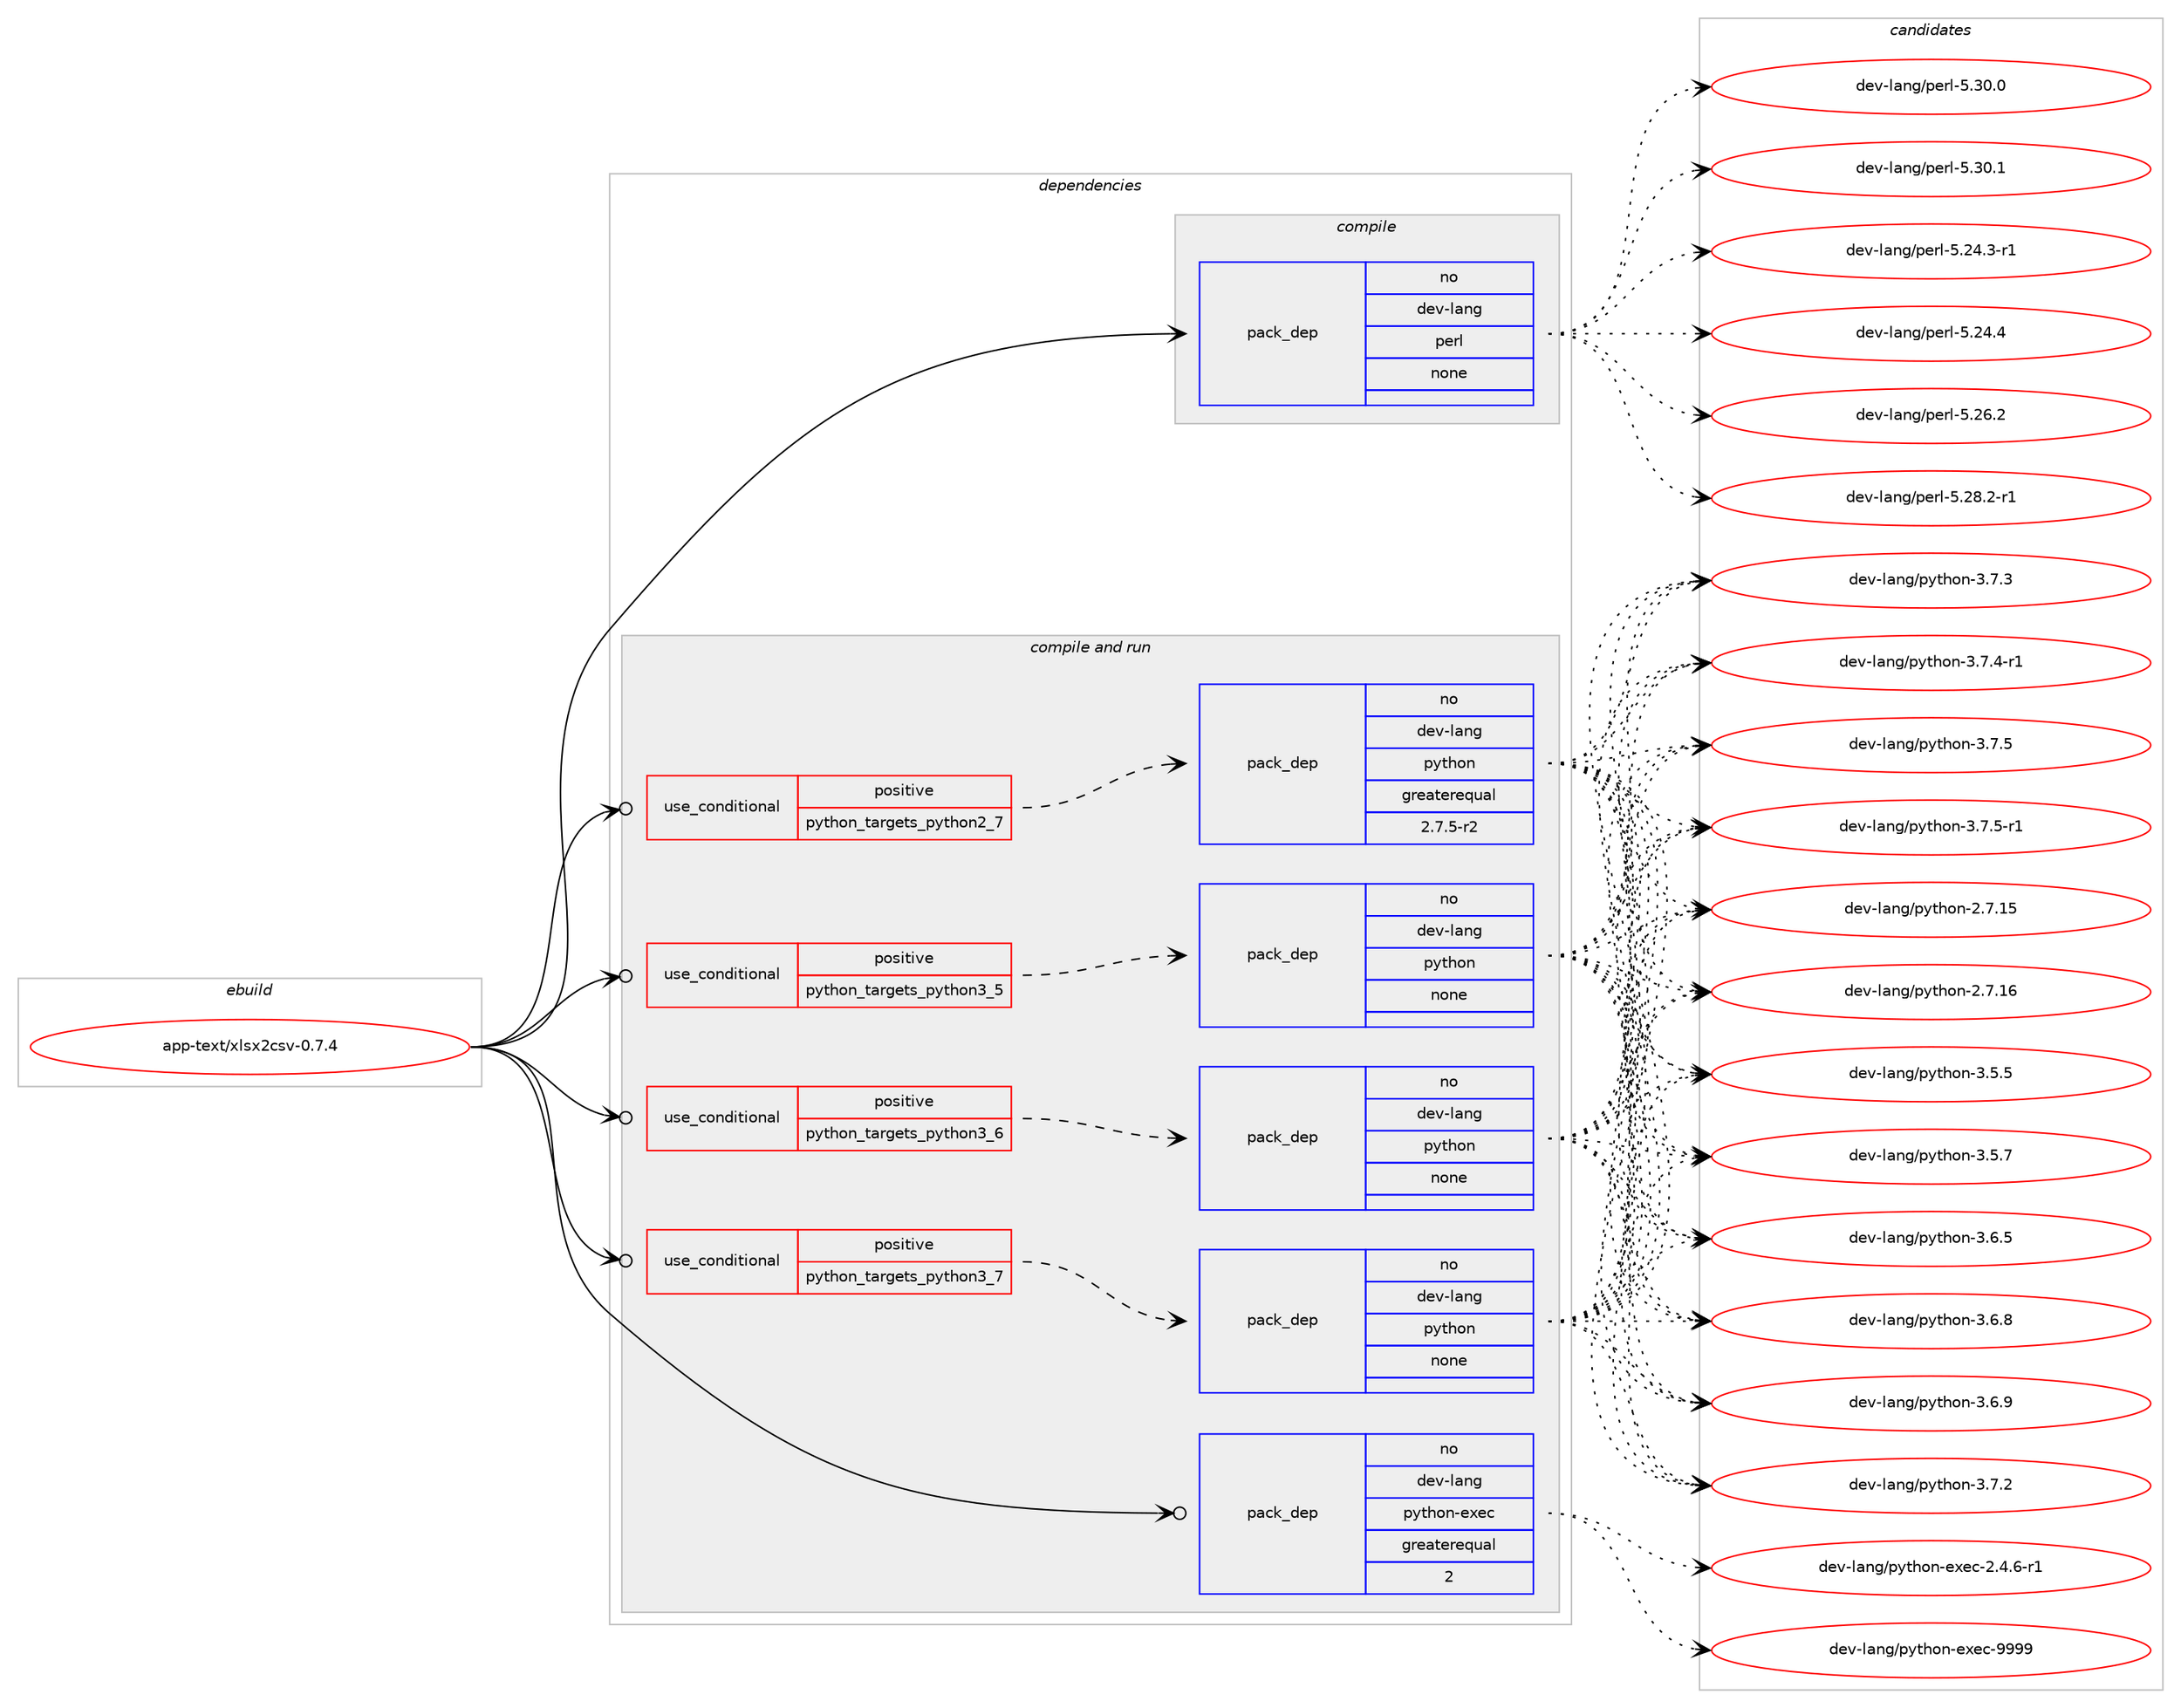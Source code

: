 digraph prolog {

# *************
# Graph options
# *************

newrank=true;
concentrate=true;
compound=true;
graph [rankdir=LR,fontname=Helvetica,fontsize=10,ranksep=1.5];#, ranksep=2.5, nodesep=0.2];
edge  [arrowhead=vee];
node  [fontname=Helvetica,fontsize=10];

# **********
# The ebuild
# **********

subgraph cluster_leftcol {
color=gray;
label=<<i>ebuild</i>>;
id [label="app-text/xlsx2csv-0.7.4", color=red, width=4, href="../app-text/xlsx2csv-0.7.4.svg"];
}

# ****************
# The dependencies
# ****************

subgraph cluster_midcol {
color=gray;
label=<<i>dependencies</i>>;
subgraph cluster_compile {
fillcolor="#eeeeee";
style=filled;
label=<<i>compile</i>>;
subgraph pack381757 {
dependency513204 [label=<<TABLE BORDER="0" CELLBORDER="1" CELLSPACING="0" CELLPADDING="4" WIDTH="220"><TR><TD ROWSPAN="6" CELLPADDING="30">pack_dep</TD></TR><TR><TD WIDTH="110">no</TD></TR><TR><TD>dev-lang</TD></TR><TR><TD>perl</TD></TR><TR><TD>none</TD></TR><TR><TD></TD></TR></TABLE>>, shape=none, color=blue];
}
id:e -> dependency513204:w [weight=20,style="solid",arrowhead="vee"];
}
subgraph cluster_compileandrun {
fillcolor="#eeeeee";
style=filled;
label=<<i>compile and run</i>>;
subgraph cond122153 {
dependency513205 [label=<<TABLE BORDER="0" CELLBORDER="1" CELLSPACING="0" CELLPADDING="4"><TR><TD ROWSPAN="3" CELLPADDING="10">use_conditional</TD></TR><TR><TD>positive</TD></TR><TR><TD>python_targets_python2_7</TD></TR></TABLE>>, shape=none, color=red];
subgraph pack381758 {
dependency513206 [label=<<TABLE BORDER="0" CELLBORDER="1" CELLSPACING="0" CELLPADDING="4" WIDTH="220"><TR><TD ROWSPAN="6" CELLPADDING="30">pack_dep</TD></TR><TR><TD WIDTH="110">no</TD></TR><TR><TD>dev-lang</TD></TR><TR><TD>python</TD></TR><TR><TD>greaterequal</TD></TR><TR><TD>2.7.5-r2</TD></TR></TABLE>>, shape=none, color=blue];
}
dependency513205:e -> dependency513206:w [weight=20,style="dashed",arrowhead="vee"];
}
id:e -> dependency513205:w [weight=20,style="solid",arrowhead="odotvee"];
subgraph cond122154 {
dependency513207 [label=<<TABLE BORDER="0" CELLBORDER="1" CELLSPACING="0" CELLPADDING="4"><TR><TD ROWSPAN="3" CELLPADDING="10">use_conditional</TD></TR><TR><TD>positive</TD></TR><TR><TD>python_targets_python3_5</TD></TR></TABLE>>, shape=none, color=red];
subgraph pack381759 {
dependency513208 [label=<<TABLE BORDER="0" CELLBORDER="1" CELLSPACING="0" CELLPADDING="4" WIDTH="220"><TR><TD ROWSPAN="6" CELLPADDING="30">pack_dep</TD></TR><TR><TD WIDTH="110">no</TD></TR><TR><TD>dev-lang</TD></TR><TR><TD>python</TD></TR><TR><TD>none</TD></TR><TR><TD></TD></TR></TABLE>>, shape=none, color=blue];
}
dependency513207:e -> dependency513208:w [weight=20,style="dashed",arrowhead="vee"];
}
id:e -> dependency513207:w [weight=20,style="solid",arrowhead="odotvee"];
subgraph cond122155 {
dependency513209 [label=<<TABLE BORDER="0" CELLBORDER="1" CELLSPACING="0" CELLPADDING="4"><TR><TD ROWSPAN="3" CELLPADDING="10">use_conditional</TD></TR><TR><TD>positive</TD></TR><TR><TD>python_targets_python3_6</TD></TR></TABLE>>, shape=none, color=red];
subgraph pack381760 {
dependency513210 [label=<<TABLE BORDER="0" CELLBORDER="1" CELLSPACING="0" CELLPADDING="4" WIDTH="220"><TR><TD ROWSPAN="6" CELLPADDING="30">pack_dep</TD></TR><TR><TD WIDTH="110">no</TD></TR><TR><TD>dev-lang</TD></TR><TR><TD>python</TD></TR><TR><TD>none</TD></TR><TR><TD></TD></TR></TABLE>>, shape=none, color=blue];
}
dependency513209:e -> dependency513210:w [weight=20,style="dashed",arrowhead="vee"];
}
id:e -> dependency513209:w [weight=20,style="solid",arrowhead="odotvee"];
subgraph cond122156 {
dependency513211 [label=<<TABLE BORDER="0" CELLBORDER="1" CELLSPACING="0" CELLPADDING="4"><TR><TD ROWSPAN="3" CELLPADDING="10">use_conditional</TD></TR><TR><TD>positive</TD></TR><TR><TD>python_targets_python3_7</TD></TR></TABLE>>, shape=none, color=red];
subgraph pack381761 {
dependency513212 [label=<<TABLE BORDER="0" CELLBORDER="1" CELLSPACING="0" CELLPADDING="4" WIDTH="220"><TR><TD ROWSPAN="6" CELLPADDING="30">pack_dep</TD></TR><TR><TD WIDTH="110">no</TD></TR><TR><TD>dev-lang</TD></TR><TR><TD>python</TD></TR><TR><TD>none</TD></TR><TR><TD></TD></TR></TABLE>>, shape=none, color=blue];
}
dependency513211:e -> dependency513212:w [weight=20,style="dashed",arrowhead="vee"];
}
id:e -> dependency513211:w [weight=20,style="solid",arrowhead="odotvee"];
subgraph pack381762 {
dependency513213 [label=<<TABLE BORDER="0" CELLBORDER="1" CELLSPACING="0" CELLPADDING="4" WIDTH="220"><TR><TD ROWSPAN="6" CELLPADDING="30">pack_dep</TD></TR><TR><TD WIDTH="110">no</TD></TR><TR><TD>dev-lang</TD></TR><TR><TD>python-exec</TD></TR><TR><TD>greaterequal</TD></TR><TR><TD>2</TD></TR></TABLE>>, shape=none, color=blue];
}
id:e -> dependency513213:w [weight=20,style="solid",arrowhead="odotvee"];
}
subgraph cluster_run {
fillcolor="#eeeeee";
style=filled;
label=<<i>run</i>>;
}
}

# **************
# The candidates
# **************

subgraph cluster_choices {
rank=same;
color=gray;
label=<<i>candidates</i>>;

subgraph choice381757 {
color=black;
nodesep=1;
choice100101118451089711010347112101114108455346505246514511449 [label="dev-lang/perl-5.24.3-r1", color=red, width=4,href="../dev-lang/perl-5.24.3-r1.svg"];
choice10010111845108971101034711210111410845534650524652 [label="dev-lang/perl-5.24.4", color=red, width=4,href="../dev-lang/perl-5.24.4.svg"];
choice10010111845108971101034711210111410845534650544650 [label="dev-lang/perl-5.26.2", color=red, width=4,href="../dev-lang/perl-5.26.2.svg"];
choice100101118451089711010347112101114108455346505646504511449 [label="dev-lang/perl-5.28.2-r1", color=red, width=4,href="../dev-lang/perl-5.28.2-r1.svg"];
choice10010111845108971101034711210111410845534651484648 [label="dev-lang/perl-5.30.0", color=red, width=4,href="../dev-lang/perl-5.30.0.svg"];
choice10010111845108971101034711210111410845534651484649 [label="dev-lang/perl-5.30.1", color=red, width=4,href="../dev-lang/perl-5.30.1.svg"];
dependency513204:e -> choice100101118451089711010347112101114108455346505246514511449:w [style=dotted,weight="100"];
dependency513204:e -> choice10010111845108971101034711210111410845534650524652:w [style=dotted,weight="100"];
dependency513204:e -> choice10010111845108971101034711210111410845534650544650:w [style=dotted,weight="100"];
dependency513204:e -> choice100101118451089711010347112101114108455346505646504511449:w [style=dotted,weight="100"];
dependency513204:e -> choice10010111845108971101034711210111410845534651484648:w [style=dotted,weight="100"];
dependency513204:e -> choice10010111845108971101034711210111410845534651484649:w [style=dotted,weight="100"];
}
subgraph choice381758 {
color=black;
nodesep=1;
choice10010111845108971101034711212111610411111045504655464953 [label="dev-lang/python-2.7.15", color=red, width=4,href="../dev-lang/python-2.7.15.svg"];
choice10010111845108971101034711212111610411111045504655464954 [label="dev-lang/python-2.7.16", color=red, width=4,href="../dev-lang/python-2.7.16.svg"];
choice100101118451089711010347112121116104111110455146534653 [label="dev-lang/python-3.5.5", color=red, width=4,href="../dev-lang/python-3.5.5.svg"];
choice100101118451089711010347112121116104111110455146534655 [label="dev-lang/python-3.5.7", color=red, width=4,href="../dev-lang/python-3.5.7.svg"];
choice100101118451089711010347112121116104111110455146544653 [label="dev-lang/python-3.6.5", color=red, width=4,href="../dev-lang/python-3.6.5.svg"];
choice100101118451089711010347112121116104111110455146544656 [label="dev-lang/python-3.6.8", color=red, width=4,href="../dev-lang/python-3.6.8.svg"];
choice100101118451089711010347112121116104111110455146544657 [label="dev-lang/python-3.6.9", color=red, width=4,href="../dev-lang/python-3.6.9.svg"];
choice100101118451089711010347112121116104111110455146554650 [label="dev-lang/python-3.7.2", color=red, width=4,href="../dev-lang/python-3.7.2.svg"];
choice100101118451089711010347112121116104111110455146554651 [label="dev-lang/python-3.7.3", color=red, width=4,href="../dev-lang/python-3.7.3.svg"];
choice1001011184510897110103471121211161041111104551465546524511449 [label="dev-lang/python-3.7.4-r1", color=red, width=4,href="../dev-lang/python-3.7.4-r1.svg"];
choice100101118451089711010347112121116104111110455146554653 [label="dev-lang/python-3.7.5", color=red, width=4,href="../dev-lang/python-3.7.5.svg"];
choice1001011184510897110103471121211161041111104551465546534511449 [label="dev-lang/python-3.7.5-r1", color=red, width=4,href="../dev-lang/python-3.7.5-r1.svg"];
dependency513206:e -> choice10010111845108971101034711212111610411111045504655464953:w [style=dotted,weight="100"];
dependency513206:e -> choice10010111845108971101034711212111610411111045504655464954:w [style=dotted,weight="100"];
dependency513206:e -> choice100101118451089711010347112121116104111110455146534653:w [style=dotted,weight="100"];
dependency513206:e -> choice100101118451089711010347112121116104111110455146534655:w [style=dotted,weight="100"];
dependency513206:e -> choice100101118451089711010347112121116104111110455146544653:w [style=dotted,weight="100"];
dependency513206:e -> choice100101118451089711010347112121116104111110455146544656:w [style=dotted,weight="100"];
dependency513206:e -> choice100101118451089711010347112121116104111110455146544657:w [style=dotted,weight="100"];
dependency513206:e -> choice100101118451089711010347112121116104111110455146554650:w [style=dotted,weight="100"];
dependency513206:e -> choice100101118451089711010347112121116104111110455146554651:w [style=dotted,weight="100"];
dependency513206:e -> choice1001011184510897110103471121211161041111104551465546524511449:w [style=dotted,weight="100"];
dependency513206:e -> choice100101118451089711010347112121116104111110455146554653:w [style=dotted,weight="100"];
dependency513206:e -> choice1001011184510897110103471121211161041111104551465546534511449:w [style=dotted,weight="100"];
}
subgraph choice381759 {
color=black;
nodesep=1;
choice10010111845108971101034711212111610411111045504655464953 [label="dev-lang/python-2.7.15", color=red, width=4,href="../dev-lang/python-2.7.15.svg"];
choice10010111845108971101034711212111610411111045504655464954 [label="dev-lang/python-2.7.16", color=red, width=4,href="../dev-lang/python-2.7.16.svg"];
choice100101118451089711010347112121116104111110455146534653 [label="dev-lang/python-3.5.5", color=red, width=4,href="../dev-lang/python-3.5.5.svg"];
choice100101118451089711010347112121116104111110455146534655 [label="dev-lang/python-3.5.7", color=red, width=4,href="../dev-lang/python-3.5.7.svg"];
choice100101118451089711010347112121116104111110455146544653 [label="dev-lang/python-3.6.5", color=red, width=4,href="../dev-lang/python-3.6.5.svg"];
choice100101118451089711010347112121116104111110455146544656 [label="dev-lang/python-3.6.8", color=red, width=4,href="../dev-lang/python-3.6.8.svg"];
choice100101118451089711010347112121116104111110455146544657 [label="dev-lang/python-3.6.9", color=red, width=4,href="../dev-lang/python-3.6.9.svg"];
choice100101118451089711010347112121116104111110455146554650 [label="dev-lang/python-3.7.2", color=red, width=4,href="../dev-lang/python-3.7.2.svg"];
choice100101118451089711010347112121116104111110455146554651 [label="dev-lang/python-3.7.3", color=red, width=4,href="../dev-lang/python-3.7.3.svg"];
choice1001011184510897110103471121211161041111104551465546524511449 [label="dev-lang/python-3.7.4-r1", color=red, width=4,href="../dev-lang/python-3.7.4-r1.svg"];
choice100101118451089711010347112121116104111110455146554653 [label="dev-lang/python-3.7.5", color=red, width=4,href="../dev-lang/python-3.7.5.svg"];
choice1001011184510897110103471121211161041111104551465546534511449 [label="dev-lang/python-3.7.5-r1", color=red, width=4,href="../dev-lang/python-3.7.5-r1.svg"];
dependency513208:e -> choice10010111845108971101034711212111610411111045504655464953:w [style=dotted,weight="100"];
dependency513208:e -> choice10010111845108971101034711212111610411111045504655464954:w [style=dotted,weight="100"];
dependency513208:e -> choice100101118451089711010347112121116104111110455146534653:w [style=dotted,weight="100"];
dependency513208:e -> choice100101118451089711010347112121116104111110455146534655:w [style=dotted,weight="100"];
dependency513208:e -> choice100101118451089711010347112121116104111110455146544653:w [style=dotted,weight="100"];
dependency513208:e -> choice100101118451089711010347112121116104111110455146544656:w [style=dotted,weight="100"];
dependency513208:e -> choice100101118451089711010347112121116104111110455146544657:w [style=dotted,weight="100"];
dependency513208:e -> choice100101118451089711010347112121116104111110455146554650:w [style=dotted,weight="100"];
dependency513208:e -> choice100101118451089711010347112121116104111110455146554651:w [style=dotted,weight="100"];
dependency513208:e -> choice1001011184510897110103471121211161041111104551465546524511449:w [style=dotted,weight="100"];
dependency513208:e -> choice100101118451089711010347112121116104111110455146554653:w [style=dotted,weight="100"];
dependency513208:e -> choice1001011184510897110103471121211161041111104551465546534511449:w [style=dotted,weight="100"];
}
subgraph choice381760 {
color=black;
nodesep=1;
choice10010111845108971101034711212111610411111045504655464953 [label="dev-lang/python-2.7.15", color=red, width=4,href="../dev-lang/python-2.7.15.svg"];
choice10010111845108971101034711212111610411111045504655464954 [label="dev-lang/python-2.7.16", color=red, width=4,href="../dev-lang/python-2.7.16.svg"];
choice100101118451089711010347112121116104111110455146534653 [label="dev-lang/python-3.5.5", color=red, width=4,href="../dev-lang/python-3.5.5.svg"];
choice100101118451089711010347112121116104111110455146534655 [label="dev-lang/python-3.5.7", color=red, width=4,href="../dev-lang/python-3.5.7.svg"];
choice100101118451089711010347112121116104111110455146544653 [label="dev-lang/python-3.6.5", color=red, width=4,href="../dev-lang/python-3.6.5.svg"];
choice100101118451089711010347112121116104111110455146544656 [label="dev-lang/python-3.6.8", color=red, width=4,href="../dev-lang/python-3.6.8.svg"];
choice100101118451089711010347112121116104111110455146544657 [label="dev-lang/python-3.6.9", color=red, width=4,href="../dev-lang/python-3.6.9.svg"];
choice100101118451089711010347112121116104111110455146554650 [label="dev-lang/python-3.7.2", color=red, width=4,href="../dev-lang/python-3.7.2.svg"];
choice100101118451089711010347112121116104111110455146554651 [label="dev-lang/python-3.7.3", color=red, width=4,href="../dev-lang/python-3.7.3.svg"];
choice1001011184510897110103471121211161041111104551465546524511449 [label="dev-lang/python-3.7.4-r1", color=red, width=4,href="../dev-lang/python-3.7.4-r1.svg"];
choice100101118451089711010347112121116104111110455146554653 [label="dev-lang/python-3.7.5", color=red, width=4,href="../dev-lang/python-3.7.5.svg"];
choice1001011184510897110103471121211161041111104551465546534511449 [label="dev-lang/python-3.7.5-r1", color=red, width=4,href="../dev-lang/python-3.7.5-r1.svg"];
dependency513210:e -> choice10010111845108971101034711212111610411111045504655464953:w [style=dotted,weight="100"];
dependency513210:e -> choice10010111845108971101034711212111610411111045504655464954:w [style=dotted,weight="100"];
dependency513210:e -> choice100101118451089711010347112121116104111110455146534653:w [style=dotted,weight="100"];
dependency513210:e -> choice100101118451089711010347112121116104111110455146534655:w [style=dotted,weight="100"];
dependency513210:e -> choice100101118451089711010347112121116104111110455146544653:w [style=dotted,weight="100"];
dependency513210:e -> choice100101118451089711010347112121116104111110455146544656:w [style=dotted,weight="100"];
dependency513210:e -> choice100101118451089711010347112121116104111110455146544657:w [style=dotted,weight="100"];
dependency513210:e -> choice100101118451089711010347112121116104111110455146554650:w [style=dotted,weight="100"];
dependency513210:e -> choice100101118451089711010347112121116104111110455146554651:w [style=dotted,weight="100"];
dependency513210:e -> choice1001011184510897110103471121211161041111104551465546524511449:w [style=dotted,weight="100"];
dependency513210:e -> choice100101118451089711010347112121116104111110455146554653:w [style=dotted,weight="100"];
dependency513210:e -> choice1001011184510897110103471121211161041111104551465546534511449:w [style=dotted,weight="100"];
}
subgraph choice381761 {
color=black;
nodesep=1;
choice10010111845108971101034711212111610411111045504655464953 [label="dev-lang/python-2.7.15", color=red, width=4,href="../dev-lang/python-2.7.15.svg"];
choice10010111845108971101034711212111610411111045504655464954 [label="dev-lang/python-2.7.16", color=red, width=4,href="../dev-lang/python-2.7.16.svg"];
choice100101118451089711010347112121116104111110455146534653 [label="dev-lang/python-3.5.5", color=red, width=4,href="../dev-lang/python-3.5.5.svg"];
choice100101118451089711010347112121116104111110455146534655 [label="dev-lang/python-3.5.7", color=red, width=4,href="../dev-lang/python-3.5.7.svg"];
choice100101118451089711010347112121116104111110455146544653 [label="dev-lang/python-3.6.5", color=red, width=4,href="../dev-lang/python-3.6.5.svg"];
choice100101118451089711010347112121116104111110455146544656 [label="dev-lang/python-3.6.8", color=red, width=4,href="../dev-lang/python-3.6.8.svg"];
choice100101118451089711010347112121116104111110455146544657 [label="dev-lang/python-3.6.9", color=red, width=4,href="../dev-lang/python-3.6.9.svg"];
choice100101118451089711010347112121116104111110455146554650 [label="dev-lang/python-3.7.2", color=red, width=4,href="../dev-lang/python-3.7.2.svg"];
choice100101118451089711010347112121116104111110455146554651 [label="dev-lang/python-3.7.3", color=red, width=4,href="../dev-lang/python-3.7.3.svg"];
choice1001011184510897110103471121211161041111104551465546524511449 [label="dev-lang/python-3.7.4-r1", color=red, width=4,href="../dev-lang/python-3.7.4-r1.svg"];
choice100101118451089711010347112121116104111110455146554653 [label="dev-lang/python-3.7.5", color=red, width=4,href="../dev-lang/python-3.7.5.svg"];
choice1001011184510897110103471121211161041111104551465546534511449 [label="dev-lang/python-3.7.5-r1", color=red, width=4,href="../dev-lang/python-3.7.5-r1.svg"];
dependency513212:e -> choice10010111845108971101034711212111610411111045504655464953:w [style=dotted,weight="100"];
dependency513212:e -> choice10010111845108971101034711212111610411111045504655464954:w [style=dotted,weight="100"];
dependency513212:e -> choice100101118451089711010347112121116104111110455146534653:w [style=dotted,weight="100"];
dependency513212:e -> choice100101118451089711010347112121116104111110455146534655:w [style=dotted,weight="100"];
dependency513212:e -> choice100101118451089711010347112121116104111110455146544653:w [style=dotted,weight="100"];
dependency513212:e -> choice100101118451089711010347112121116104111110455146544656:w [style=dotted,weight="100"];
dependency513212:e -> choice100101118451089711010347112121116104111110455146544657:w [style=dotted,weight="100"];
dependency513212:e -> choice100101118451089711010347112121116104111110455146554650:w [style=dotted,weight="100"];
dependency513212:e -> choice100101118451089711010347112121116104111110455146554651:w [style=dotted,weight="100"];
dependency513212:e -> choice1001011184510897110103471121211161041111104551465546524511449:w [style=dotted,weight="100"];
dependency513212:e -> choice100101118451089711010347112121116104111110455146554653:w [style=dotted,weight="100"];
dependency513212:e -> choice1001011184510897110103471121211161041111104551465546534511449:w [style=dotted,weight="100"];
}
subgraph choice381762 {
color=black;
nodesep=1;
choice10010111845108971101034711212111610411111045101120101994550465246544511449 [label="dev-lang/python-exec-2.4.6-r1", color=red, width=4,href="../dev-lang/python-exec-2.4.6-r1.svg"];
choice10010111845108971101034711212111610411111045101120101994557575757 [label="dev-lang/python-exec-9999", color=red, width=4,href="../dev-lang/python-exec-9999.svg"];
dependency513213:e -> choice10010111845108971101034711212111610411111045101120101994550465246544511449:w [style=dotted,weight="100"];
dependency513213:e -> choice10010111845108971101034711212111610411111045101120101994557575757:w [style=dotted,weight="100"];
}
}

}

